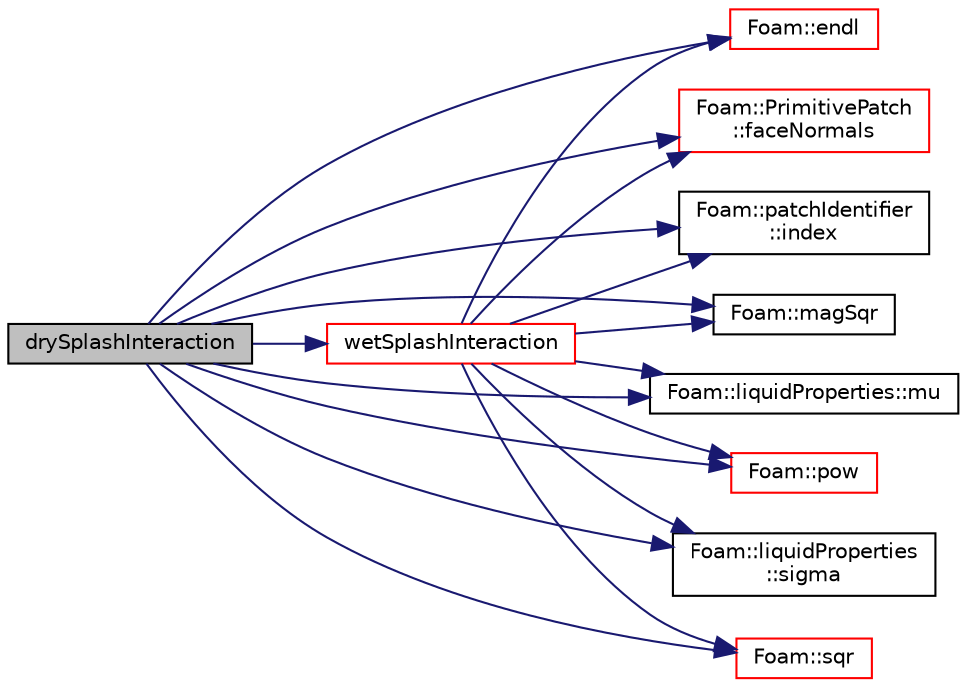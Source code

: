 digraph "drySplashInteraction"
{
  bgcolor="transparent";
  edge [fontname="Helvetica",fontsize="10",labelfontname="Helvetica",labelfontsize="10"];
  node [fontname="Helvetica",fontsize="10",shape=record];
  rankdir="LR";
  Node1 [label="drySplashInteraction",height=0.2,width=0.4,color="black", fillcolor="grey75", style="filled", fontcolor="black"];
  Node1 -> Node2 [color="midnightblue",fontsize="10",style="solid",fontname="Helvetica"];
  Node2 [label="Foam::endl",height=0.2,width=0.4,color="red",URL="$a10958.html#a2db8fe02a0d3909e9351bb4275b23ce4",tooltip="Add newline and flush stream. "];
  Node1 -> Node3 [color="midnightblue",fontsize="10",style="solid",fontname="Helvetica"];
  Node3 [label="Foam::PrimitivePatch\l::faceNormals",height=0.2,width=0.4,color="red",URL="$a02004.html#aa454c45ea89f03f5d0bd92ea2f38d85a",tooltip="Return face normals for patch. "];
  Node1 -> Node4 [color="midnightblue",fontsize="10",style="solid",fontname="Helvetica"];
  Node4 [label="Foam::patchIdentifier\l::index",height=0.2,width=0.4,color="black",URL="$a01833.html#a7d1e8acadb27bd2b4e61457d47b71b6f",tooltip="Return the index of this patch in the boundaryMesh. "];
  Node1 -> Node5 [color="midnightblue",fontsize="10",style="solid",fontname="Helvetica"];
  Node5 [label="Foam::magSqr",height=0.2,width=0.4,color="black",URL="$a10958.html#ae6fff2c6981e6d9618aa5038e69def6e"];
  Node1 -> Node6 [color="midnightblue",fontsize="10",style="solid",fontname="Helvetica"];
  Node6 [label="Foam::liquidProperties::mu",height=0.2,width=0.4,color="black",URL="$a01383.html#ad21399bd4864464044ae0f9f3d926e51",tooltip="Liquid viscosity [Pa s]. "];
  Node1 -> Node7 [color="midnightblue",fontsize="10",style="solid",fontname="Helvetica"];
  Node7 [label="Foam::pow",height=0.2,width=0.4,color="red",URL="$a10958.html#a7500c8e9d27a442adc75e287de074c7c"];
  Node1 -> Node8 [color="midnightblue",fontsize="10",style="solid",fontname="Helvetica"];
  Node8 [label="Foam::liquidProperties\l::sigma",height=0.2,width=0.4,color="black",URL="$a01383.html#a79a6e6a467d5be79c5a6ab6d3f42dd71",tooltip="Surface tension [N/m]. "];
  Node1 -> Node9 [color="midnightblue",fontsize="10",style="solid",fontname="Helvetica"];
  Node9 [label="Foam::sqr",height=0.2,width=0.4,color="red",URL="$a10958.html#a277dc11c581d53826ab5090b08f3b17b"];
  Node1 -> Node10 [color="midnightblue",fontsize="10",style="solid",fontname="Helvetica"];
  Node10 [label="wetSplashInteraction",height=0.2,width=0.4,color="red",URL="$a02672.html#a54737f64c69d02714946a7aa0f5a0f38",tooltip="Parcel interaction with wetted surface. "];
  Node10 -> Node2 [color="midnightblue",fontsize="10",style="solid",fontname="Helvetica"];
  Node10 -> Node4 [color="midnightblue",fontsize="10",style="solid",fontname="Helvetica"];
  Node10 -> Node3 [color="midnightblue",fontsize="10",style="solid",fontname="Helvetica"];
  Node10 -> Node8 [color="midnightblue",fontsize="10",style="solid",fontname="Helvetica"];
  Node10 -> Node6 [color="midnightblue",fontsize="10",style="solid",fontname="Helvetica"];
  Node10 -> Node9 [color="midnightblue",fontsize="10",style="solid",fontname="Helvetica"];
  Node10 -> Node5 [color="midnightblue",fontsize="10",style="solid",fontname="Helvetica"];
  Node10 -> Node7 [color="midnightblue",fontsize="10",style="solid",fontname="Helvetica"];
}
